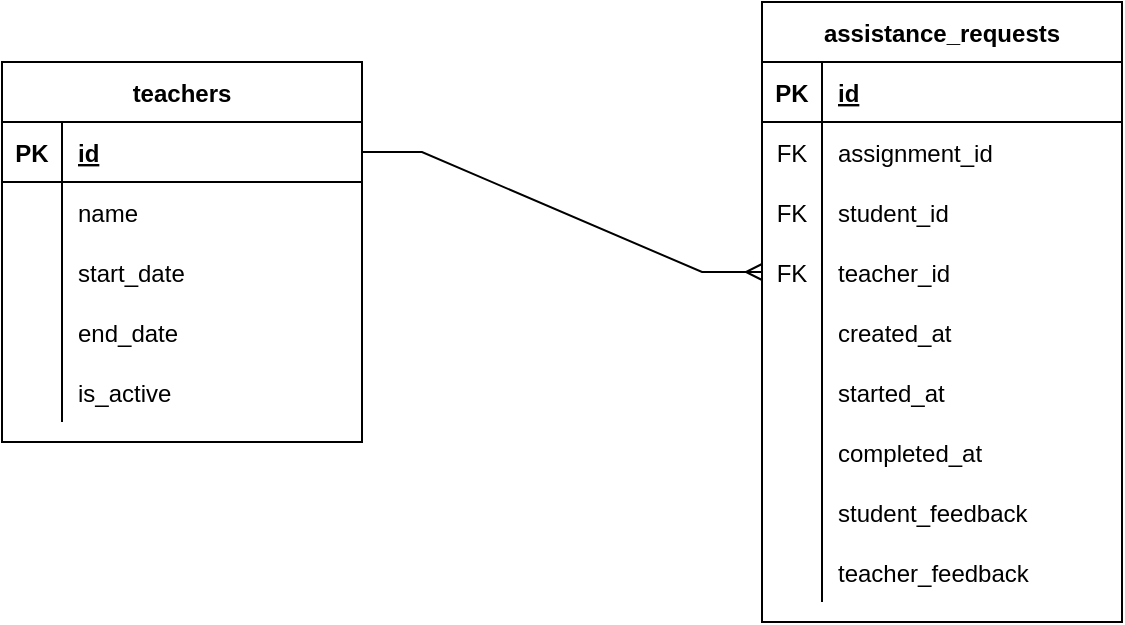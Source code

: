 <mxfile version="17.4.0" type="device"><diagram id="R2lEEEUBdFMjLlhIrx00" name="Page-1"><mxGraphModel dx="1042" dy="600" grid="1" gridSize="10" guides="1" tooltips="1" connect="1" arrows="1" fold="1" page="1" pageScale="1" pageWidth="850" pageHeight="1100" math="0" shadow="0" extFonts="Permanent Marker^https://fonts.googleapis.com/css?family=Permanent+Marker"><root><mxCell id="0"/><mxCell id="1" parent="0"/><mxCell id="LtPuBKbXjWhdS28VrQEw-1" value="assistance_requests" style="shape=table;startSize=30;container=1;collapsible=1;childLayout=tableLayout;fixedRows=1;rowLines=0;fontStyle=1;align=center;resizeLast=1;" vertex="1" parent="1"><mxGeometry x="570" y="80" width="180" height="310" as="geometry"/></mxCell><mxCell id="LtPuBKbXjWhdS28VrQEw-2" value="" style="shape=tableRow;horizontal=0;startSize=0;swimlaneHead=0;swimlaneBody=0;fillColor=none;collapsible=0;dropTarget=0;points=[[0,0.5],[1,0.5]];portConstraint=eastwest;top=0;left=0;right=0;bottom=1;" vertex="1" parent="LtPuBKbXjWhdS28VrQEw-1"><mxGeometry y="30" width="180" height="30" as="geometry"/></mxCell><mxCell id="LtPuBKbXjWhdS28VrQEw-3" value="PK" style="shape=partialRectangle;connectable=0;fillColor=none;top=0;left=0;bottom=0;right=0;fontStyle=1;overflow=hidden;" vertex="1" parent="LtPuBKbXjWhdS28VrQEw-2"><mxGeometry width="30" height="30" as="geometry"><mxRectangle width="30" height="30" as="alternateBounds"/></mxGeometry></mxCell><mxCell id="LtPuBKbXjWhdS28VrQEw-4" value="id" style="shape=partialRectangle;connectable=0;fillColor=none;top=0;left=0;bottom=0;right=0;align=left;spacingLeft=6;fontStyle=5;overflow=hidden;" vertex="1" parent="LtPuBKbXjWhdS28VrQEw-2"><mxGeometry x="30" width="150" height="30" as="geometry"><mxRectangle width="150" height="30" as="alternateBounds"/></mxGeometry></mxCell><mxCell id="LtPuBKbXjWhdS28VrQEw-5" value="" style="shape=tableRow;horizontal=0;startSize=0;swimlaneHead=0;swimlaneBody=0;fillColor=none;collapsible=0;dropTarget=0;points=[[0,0.5],[1,0.5]];portConstraint=eastwest;top=0;left=0;right=0;bottom=0;" vertex="1" parent="LtPuBKbXjWhdS28VrQEw-1"><mxGeometry y="60" width="180" height="30" as="geometry"/></mxCell><mxCell id="LtPuBKbXjWhdS28VrQEw-6" value="FK" style="shape=partialRectangle;connectable=0;fillColor=none;top=0;left=0;bottom=0;right=0;editable=1;overflow=hidden;" vertex="1" parent="LtPuBKbXjWhdS28VrQEw-5"><mxGeometry width="30" height="30" as="geometry"><mxRectangle width="30" height="30" as="alternateBounds"/></mxGeometry></mxCell><mxCell id="LtPuBKbXjWhdS28VrQEw-7" value="assignment_id" style="shape=partialRectangle;connectable=0;fillColor=none;top=0;left=0;bottom=0;right=0;align=left;spacingLeft=6;overflow=hidden;" vertex="1" parent="LtPuBKbXjWhdS28VrQEw-5"><mxGeometry x="30" width="150" height="30" as="geometry"><mxRectangle width="150" height="30" as="alternateBounds"/></mxGeometry></mxCell><mxCell id="LtPuBKbXjWhdS28VrQEw-8" value="" style="shape=tableRow;horizontal=0;startSize=0;swimlaneHead=0;swimlaneBody=0;fillColor=none;collapsible=0;dropTarget=0;points=[[0,0.5],[1,0.5]];portConstraint=eastwest;top=0;left=0;right=0;bottom=0;" vertex="1" parent="LtPuBKbXjWhdS28VrQEw-1"><mxGeometry y="90" width="180" height="30" as="geometry"/></mxCell><mxCell id="LtPuBKbXjWhdS28VrQEw-9" value="FK" style="shape=partialRectangle;connectable=0;fillColor=none;top=0;left=0;bottom=0;right=0;editable=1;overflow=hidden;" vertex="1" parent="LtPuBKbXjWhdS28VrQEw-8"><mxGeometry width="30" height="30" as="geometry"><mxRectangle width="30" height="30" as="alternateBounds"/></mxGeometry></mxCell><mxCell id="LtPuBKbXjWhdS28VrQEw-10" value="student_id" style="shape=partialRectangle;connectable=0;fillColor=none;top=0;left=0;bottom=0;right=0;align=left;spacingLeft=6;overflow=hidden;" vertex="1" parent="LtPuBKbXjWhdS28VrQEw-8"><mxGeometry x="30" width="150" height="30" as="geometry"><mxRectangle width="150" height="30" as="alternateBounds"/></mxGeometry></mxCell><mxCell id="LtPuBKbXjWhdS28VrQEw-11" value="" style="shape=tableRow;horizontal=0;startSize=0;swimlaneHead=0;swimlaneBody=0;fillColor=none;collapsible=0;dropTarget=0;points=[[0,0.5],[1,0.5]];portConstraint=eastwest;top=0;left=0;right=0;bottom=0;" vertex="1" parent="LtPuBKbXjWhdS28VrQEw-1"><mxGeometry y="120" width="180" height="30" as="geometry"/></mxCell><mxCell id="LtPuBKbXjWhdS28VrQEw-12" value="FK" style="shape=partialRectangle;connectable=0;fillColor=none;top=0;left=0;bottom=0;right=0;editable=1;overflow=hidden;" vertex="1" parent="LtPuBKbXjWhdS28VrQEw-11"><mxGeometry width="30" height="30" as="geometry"><mxRectangle width="30" height="30" as="alternateBounds"/></mxGeometry></mxCell><mxCell id="LtPuBKbXjWhdS28VrQEw-13" value="teacher_id" style="shape=partialRectangle;connectable=0;fillColor=none;top=0;left=0;bottom=0;right=0;align=left;spacingLeft=6;overflow=hidden;" vertex="1" parent="LtPuBKbXjWhdS28VrQEw-11"><mxGeometry x="30" width="150" height="30" as="geometry"><mxRectangle width="150" height="30" as="alternateBounds"/></mxGeometry></mxCell><mxCell id="LtPuBKbXjWhdS28VrQEw-30" value="" style="shape=tableRow;horizontal=0;startSize=0;swimlaneHead=0;swimlaneBody=0;fillColor=none;collapsible=0;dropTarget=0;points=[[0,0.5],[1,0.5]];portConstraint=eastwest;top=0;left=0;right=0;bottom=0;" vertex="1" parent="LtPuBKbXjWhdS28VrQEw-1"><mxGeometry y="150" width="180" height="30" as="geometry"/></mxCell><mxCell id="LtPuBKbXjWhdS28VrQEw-31" value="" style="shape=partialRectangle;connectable=0;fillColor=none;top=0;left=0;bottom=0;right=0;editable=1;overflow=hidden;" vertex="1" parent="LtPuBKbXjWhdS28VrQEw-30"><mxGeometry width="30" height="30" as="geometry"><mxRectangle width="30" height="30" as="alternateBounds"/></mxGeometry></mxCell><mxCell id="LtPuBKbXjWhdS28VrQEw-32" value="created_at" style="shape=partialRectangle;connectable=0;fillColor=none;top=0;left=0;bottom=0;right=0;align=left;spacingLeft=6;overflow=hidden;" vertex="1" parent="LtPuBKbXjWhdS28VrQEw-30"><mxGeometry x="30" width="150" height="30" as="geometry"><mxRectangle width="150" height="30" as="alternateBounds"/></mxGeometry></mxCell><mxCell id="LtPuBKbXjWhdS28VrQEw-33" value="" style="shape=tableRow;horizontal=0;startSize=0;swimlaneHead=0;swimlaneBody=0;fillColor=none;collapsible=0;dropTarget=0;points=[[0,0.5],[1,0.5]];portConstraint=eastwest;top=0;left=0;right=0;bottom=0;" vertex="1" parent="LtPuBKbXjWhdS28VrQEw-1"><mxGeometry y="180" width="180" height="30" as="geometry"/></mxCell><mxCell id="LtPuBKbXjWhdS28VrQEw-34" value="" style="shape=partialRectangle;connectable=0;fillColor=none;top=0;left=0;bottom=0;right=0;editable=1;overflow=hidden;" vertex="1" parent="LtPuBKbXjWhdS28VrQEw-33"><mxGeometry width="30" height="30" as="geometry"><mxRectangle width="30" height="30" as="alternateBounds"/></mxGeometry></mxCell><mxCell id="LtPuBKbXjWhdS28VrQEw-35" value="started_at" style="shape=partialRectangle;connectable=0;fillColor=none;top=0;left=0;bottom=0;right=0;align=left;spacingLeft=6;overflow=hidden;" vertex="1" parent="LtPuBKbXjWhdS28VrQEw-33"><mxGeometry x="30" width="150" height="30" as="geometry"><mxRectangle width="150" height="30" as="alternateBounds"/></mxGeometry></mxCell><mxCell id="LtPuBKbXjWhdS28VrQEw-36" value="" style="shape=tableRow;horizontal=0;startSize=0;swimlaneHead=0;swimlaneBody=0;fillColor=none;collapsible=0;dropTarget=0;points=[[0,0.5],[1,0.5]];portConstraint=eastwest;top=0;left=0;right=0;bottom=0;" vertex="1" parent="LtPuBKbXjWhdS28VrQEw-1"><mxGeometry y="210" width="180" height="30" as="geometry"/></mxCell><mxCell id="LtPuBKbXjWhdS28VrQEw-37" value="" style="shape=partialRectangle;connectable=0;fillColor=none;top=0;left=0;bottom=0;right=0;editable=1;overflow=hidden;" vertex="1" parent="LtPuBKbXjWhdS28VrQEw-36"><mxGeometry width="30" height="30" as="geometry"><mxRectangle width="30" height="30" as="alternateBounds"/></mxGeometry></mxCell><mxCell id="LtPuBKbXjWhdS28VrQEw-38" value="completed_at" style="shape=partialRectangle;connectable=0;fillColor=none;top=0;left=0;bottom=0;right=0;align=left;spacingLeft=6;overflow=hidden;" vertex="1" parent="LtPuBKbXjWhdS28VrQEw-36"><mxGeometry x="30" width="150" height="30" as="geometry"><mxRectangle width="150" height="30" as="alternateBounds"/></mxGeometry></mxCell><mxCell id="LtPuBKbXjWhdS28VrQEw-39" value="" style="shape=tableRow;horizontal=0;startSize=0;swimlaneHead=0;swimlaneBody=0;fillColor=none;collapsible=0;dropTarget=0;points=[[0,0.5],[1,0.5]];portConstraint=eastwest;top=0;left=0;right=0;bottom=0;" vertex="1" parent="LtPuBKbXjWhdS28VrQEw-1"><mxGeometry y="240" width="180" height="30" as="geometry"/></mxCell><mxCell id="LtPuBKbXjWhdS28VrQEw-40" value="" style="shape=partialRectangle;connectable=0;fillColor=none;top=0;left=0;bottom=0;right=0;editable=1;overflow=hidden;" vertex="1" parent="LtPuBKbXjWhdS28VrQEw-39"><mxGeometry width="30" height="30" as="geometry"><mxRectangle width="30" height="30" as="alternateBounds"/></mxGeometry></mxCell><mxCell id="LtPuBKbXjWhdS28VrQEw-41" value="student_feedback" style="shape=partialRectangle;connectable=0;fillColor=none;top=0;left=0;bottom=0;right=0;align=left;spacingLeft=6;overflow=hidden;" vertex="1" parent="LtPuBKbXjWhdS28VrQEw-39"><mxGeometry x="30" width="150" height="30" as="geometry"><mxRectangle width="150" height="30" as="alternateBounds"/></mxGeometry></mxCell><mxCell id="LtPuBKbXjWhdS28VrQEw-42" value="" style="shape=tableRow;horizontal=0;startSize=0;swimlaneHead=0;swimlaneBody=0;fillColor=none;collapsible=0;dropTarget=0;points=[[0,0.5],[1,0.5]];portConstraint=eastwest;top=0;left=0;right=0;bottom=0;" vertex="1" parent="LtPuBKbXjWhdS28VrQEw-1"><mxGeometry y="270" width="180" height="30" as="geometry"/></mxCell><mxCell id="LtPuBKbXjWhdS28VrQEw-43" value="" style="shape=partialRectangle;connectable=0;fillColor=none;top=0;left=0;bottom=0;right=0;editable=1;overflow=hidden;" vertex="1" parent="LtPuBKbXjWhdS28VrQEw-42"><mxGeometry width="30" height="30" as="geometry"><mxRectangle width="30" height="30" as="alternateBounds"/></mxGeometry></mxCell><mxCell id="LtPuBKbXjWhdS28VrQEw-44" value="teacher_feedback" style="shape=partialRectangle;connectable=0;fillColor=none;top=0;left=0;bottom=0;right=0;align=left;spacingLeft=6;overflow=hidden;" vertex="1" parent="LtPuBKbXjWhdS28VrQEw-42"><mxGeometry x="30" width="150" height="30" as="geometry"><mxRectangle width="150" height="30" as="alternateBounds"/></mxGeometry></mxCell><mxCell id="LtPuBKbXjWhdS28VrQEw-14" value="teachers" style="shape=table;startSize=30;container=1;collapsible=1;childLayout=tableLayout;fixedRows=1;rowLines=0;fontStyle=1;align=center;resizeLast=1;" vertex="1" parent="1"><mxGeometry x="190" y="110" width="180" height="190" as="geometry"/></mxCell><mxCell id="LtPuBKbXjWhdS28VrQEw-15" value="" style="shape=tableRow;horizontal=0;startSize=0;swimlaneHead=0;swimlaneBody=0;fillColor=none;collapsible=0;dropTarget=0;points=[[0,0.5],[1,0.5]];portConstraint=eastwest;top=0;left=0;right=0;bottom=1;" vertex="1" parent="LtPuBKbXjWhdS28VrQEw-14"><mxGeometry y="30" width="180" height="30" as="geometry"/></mxCell><mxCell id="LtPuBKbXjWhdS28VrQEw-16" value="PK" style="shape=partialRectangle;connectable=0;fillColor=none;top=0;left=0;bottom=0;right=0;fontStyle=1;overflow=hidden;" vertex="1" parent="LtPuBKbXjWhdS28VrQEw-15"><mxGeometry width="30" height="30" as="geometry"><mxRectangle width="30" height="30" as="alternateBounds"/></mxGeometry></mxCell><mxCell id="LtPuBKbXjWhdS28VrQEw-17" value="id" style="shape=partialRectangle;connectable=0;fillColor=none;top=0;left=0;bottom=0;right=0;align=left;spacingLeft=6;fontStyle=5;overflow=hidden;" vertex="1" parent="LtPuBKbXjWhdS28VrQEw-15"><mxGeometry x="30" width="150" height="30" as="geometry"><mxRectangle width="150" height="30" as="alternateBounds"/></mxGeometry></mxCell><mxCell id="LtPuBKbXjWhdS28VrQEw-18" value="" style="shape=tableRow;horizontal=0;startSize=0;swimlaneHead=0;swimlaneBody=0;fillColor=none;collapsible=0;dropTarget=0;points=[[0,0.5],[1,0.5]];portConstraint=eastwest;top=0;left=0;right=0;bottom=0;" vertex="1" parent="LtPuBKbXjWhdS28VrQEw-14"><mxGeometry y="60" width="180" height="30" as="geometry"/></mxCell><mxCell id="LtPuBKbXjWhdS28VrQEw-19" value="" style="shape=partialRectangle;connectable=0;fillColor=none;top=0;left=0;bottom=0;right=0;editable=1;overflow=hidden;" vertex="1" parent="LtPuBKbXjWhdS28VrQEw-18"><mxGeometry width="30" height="30" as="geometry"><mxRectangle width="30" height="30" as="alternateBounds"/></mxGeometry></mxCell><mxCell id="LtPuBKbXjWhdS28VrQEw-20" value="name " style="shape=partialRectangle;connectable=0;fillColor=none;top=0;left=0;bottom=0;right=0;align=left;spacingLeft=6;overflow=hidden;" vertex="1" parent="LtPuBKbXjWhdS28VrQEw-18"><mxGeometry x="30" width="150" height="30" as="geometry"><mxRectangle width="150" height="30" as="alternateBounds"/></mxGeometry></mxCell><mxCell id="LtPuBKbXjWhdS28VrQEw-21" value="" style="shape=tableRow;horizontal=0;startSize=0;swimlaneHead=0;swimlaneBody=0;fillColor=none;collapsible=0;dropTarget=0;points=[[0,0.5],[1,0.5]];portConstraint=eastwest;top=0;left=0;right=0;bottom=0;" vertex="1" parent="LtPuBKbXjWhdS28VrQEw-14"><mxGeometry y="90" width="180" height="30" as="geometry"/></mxCell><mxCell id="LtPuBKbXjWhdS28VrQEw-22" value="" style="shape=partialRectangle;connectable=0;fillColor=none;top=0;left=0;bottom=0;right=0;editable=1;overflow=hidden;" vertex="1" parent="LtPuBKbXjWhdS28VrQEw-21"><mxGeometry width="30" height="30" as="geometry"><mxRectangle width="30" height="30" as="alternateBounds"/></mxGeometry></mxCell><mxCell id="LtPuBKbXjWhdS28VrQEw-23" value="start_date" style="shape=partialRectangle;connectable=0;fillColor=none;top=0;left=0;bottom=0;right=0;align=left;spacingLeft=6;overflow=hidden;" vertex="1" parent="LtPuBKbXjWhdS28VrQEw-21"><mxGeometry x="30" width="150" height="30" as="geometry"><mxRectangle width="150" height="30" as="alternateBounds"/></mxGeometry></mxCell><mxCell id="LtPuBKbXjWhdS28VrQEw-24" value="" style="shape=tableRow;horizontal=0;startSize=0;swimlaneHead=0;swimlaneBody=0;fillColor=none;collapsible=0;dropTarget=0;points=[[0,0.5],[1,0.5]];portConstraint=eastwest;top=0;left=0;right=0;bottom=0;" vertex="1" parent="LtPuBKbXjWhdS28VrQEw-14"><mxGeometry y="120" width="180" height="30" as="geometry"/></mxCell><mxCell id="LtPuBKbXjWhdS28VrQEw-25" value="" style="shape=partialRectangle;connectable=0;fillColor=none;top=0;left=0;bottom=0;right=0;editable=1;overflow=hidden;" vertex="1" parent="LtPuBKbXjWhdS28VrQEw-24"><mxGeometry width="30" height="30" as="geometry"><mxRectangle width="30" height="30" as="alternateBounds"/></mxGeometry></mxCell><mxCell id="LtPuBKbXjWhdS28VrQEw-26" value="end_date" style="shape=partialRectangle;connectable=0;fillColor=none;top=0;left=0;bottom=0;right=0;align=left;spacingLeft=6;overflow=hidden;" vertex="1" parent="LtPuBKbXjWhdS28VrQEw-24"><mxGeometry x="30" width="150" height="30" as="geometry"><mxRectangle width="150" height="30" as="alternateBounds"/></mxGeometry></mxCell><mxCell id="LtPuBKbXjWhdS28VrQEw-27" value="" style="shape=tableRow;horizontal=0;startSize=0;swimlaneHead=0;swimlaneBody=0;fillColor=none;collapsible=0;dropTarget=0;points=[[0,0.5],[1,0.5]];portConstraint=eastwest;top=0;left=0;right=0;bottom=0;" vertex="1" parent="LtPuBKbXjWhdS28VrQEw-14"><mxGeometry y="150" width="180" height="30" as="geometry"/></mxCell><mxCell id="LtPuBKbXjWhdS28VrQEw-28" value="" style="shape=partialRectangle;connectable=0;fillColor=none;top=0;left=0;bottom=0;right=0;editable=1;overflow=hidden;" vertex="1" parent="LtPuBKbXjWhdS28VrQEw-27"><mxGeometry width="30" height="30" as="geometry"><mxRectangle width="30" height="30" as="alternateBounds"/></mxGeometry></mxCell><mxCell id="LtPuBKbXjWhdS28VrQEw-29" value="is_active" style="shape=partialRectangle;connectable=0;fillColor=none;top=0;left=0;bottom=0;right=0;align=left;spacingLeft=6;overflow=hidden;" vertex="1" parent="LtPuBKbXjWhdS28VrQEw-27"><mxGeometry x="30" width="150" height="30" as="geometry"><mxRectangle width="150" height="30" as="alternateBounds"/></mxGeometry></mxCell><mxCell id="LtPuBKbXjWhdS28VrQEw-45" value="" style="edgeStyle=entityRelationEdgeStyle;fontSize=12;html=1;endArrow=ERmany;rounded=0;entryX=0;entryY=0.5;entryDx=0;entryDy=0;exitX=1;exitY=0.5;exitDx=0;exitDy=0;" edge="1" parent="1" source="LtPuBKbXjWhdS28VrQEw-15" target="LtPuBKbXjWhdS28VrQEw-11"><mxGeometry width="100" height="100" relative="1" as="geometry"><mxPoint x="450" y="420" as="sourcePoint"/><mxPoint x="550" y="320" as="targetPoint"/></mxGeometry></mxCell></root></mxGraphModel></diagram></mxfile>
